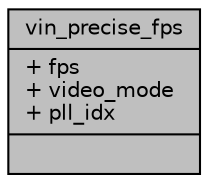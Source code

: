 digraph "vin_precise_fps"
{
 // INTERACTIVE_SVG=YES
 // LATEX_PDF_SIZE
  bgcolor="transparent";
  edge [fontname="Helvetica",fontsize="10",labelfontname="Helvetica",labelfontsize="10"];
  node [fontname="Helvetica",fontsize="10",shape=record];
  Node1 [label="{vin_precise_fps\n|+ fps\l+ video_mode\l+ pll_idx\l|}",height=0.2,width=0.4,color="black", fillcolor="grey75", style="filled", fontcolor="black",tooltip=" "];
}
